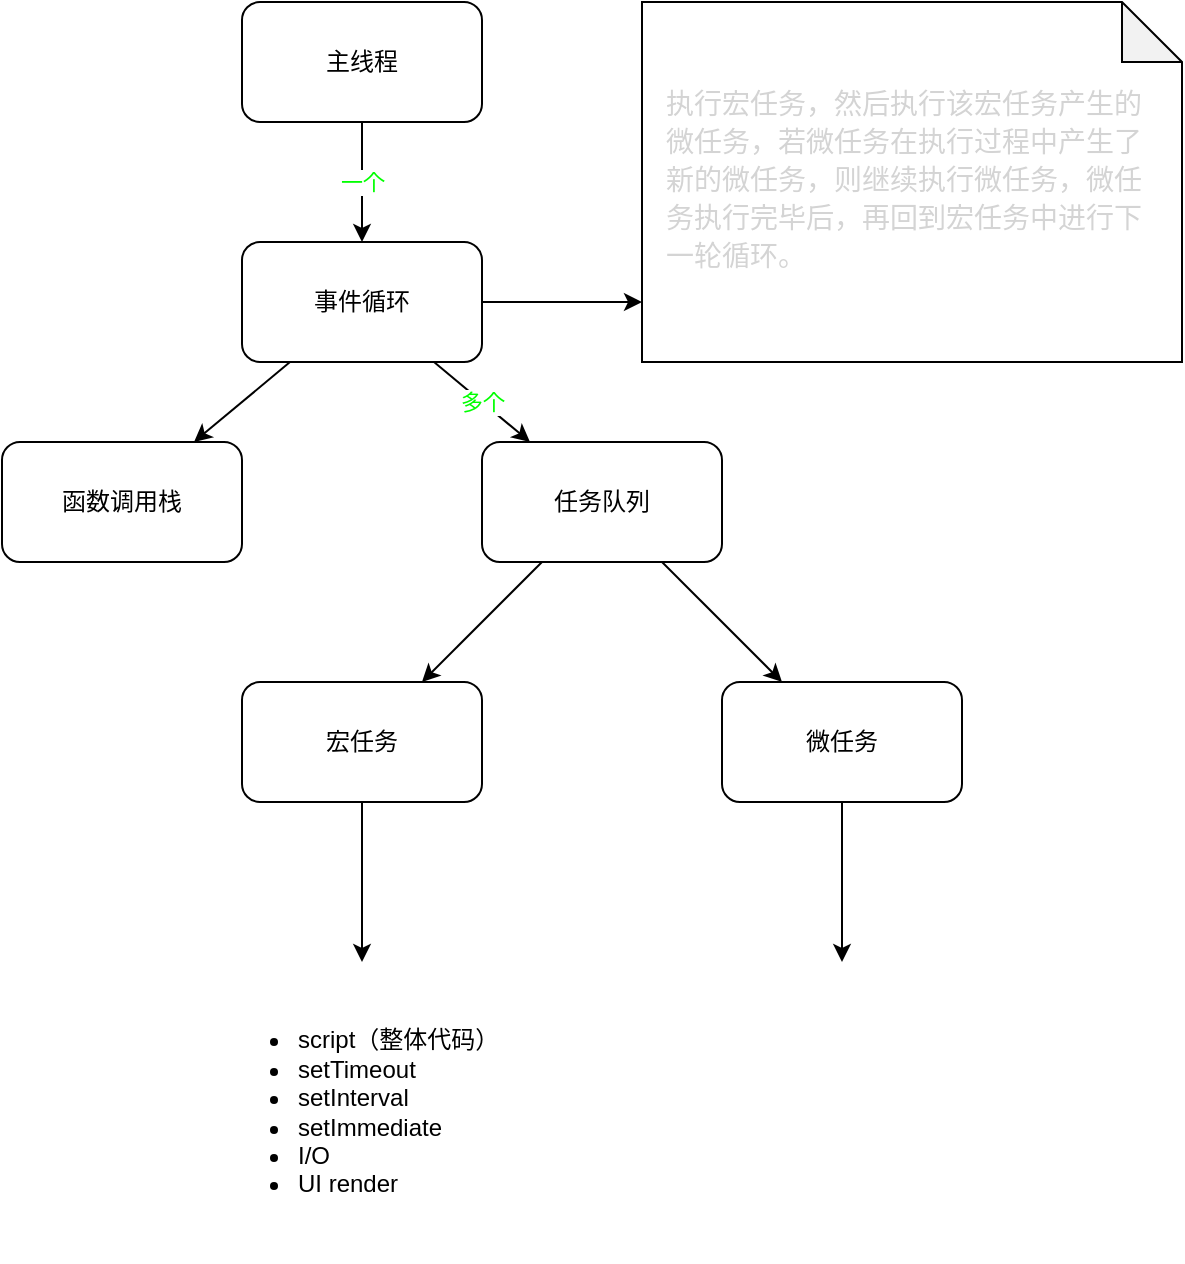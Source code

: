<mxfile>
    <diagram id="C6EGB75vtfE1Xjx_pECf" name="第 1 页">
        <mxGraphModel dx="2014" dy="790" grid="1" gridSize="10" guides="1" tooltips="1" connect="1" arrows="1" fold="1" page="1" pageScale="1" pageWidth="827" pageHeight="1169" math="0" shadow="0">
            <root>
                <mxCell id="0"/>
                <mxCell id="1" parent="0"/>
                <mxCell id="4" value="" style="edgeStyle=none;html=1;" edge="1" parent="1" source="2" target="3">
                    <mxGeometry relative="1" as="geometry"/>
                </mxCell>
                <mxCell id="6" value="多个" style="edgeStyle=none;html=1;fontColor=#00FF00;" edge="1" parent="1" source="2" target="5">
                    <mxGeometry relative="1" as="geometry"/>
                </mxCell>
                <mxCell id="22" value="" style="edgeStyle=none;html=1;fontColor=#FFFFFF;" edge="1" parent="1" source="2">
                    <mxGeometry relative="1" as="geometry">
                        <mxPoint x="439" y="210" as="targetPoint"/>
                    </mxGeometry>
                </mxCell>
                <mxCell id="2" value="事件循环" style="rounded=1;whiteSpace=wrap;html=1;" vertex="1" parent="1">
                    <mxGeometry x="239" y="180" width="120" height="60" as="geometry"/>
                </mxCell>
                <mxCell id="3" value="函数调用栈" style="whiteSpace=wrap;html=1;rounded=1;" vertex="1" parent="1">
                    <mxGeometry x="119" y="280" width="120" height="60" as="geometry"/>
                </mxCell>
                <mxCell id="8" value="" style="edgeStyle=none;html=1;" edge="1" parent="1" source="5" target="7">
                    <mxGeometry relative="1" as="geometry"/>
                </mxCell>
                <mxCell id="10" value="" style="edgeStyle=none;html=1;" edge="1" parent="1" source="5" target="9">
                    <mxGeometry relative="1" as="geometry"/>
                </mxCell>
                <mxCell id="5" value="任务队列" style="whiteSpace=wrap;html=1;rounded=1;" vertex="1" parent="1">
                    <mxGeometry x="359" y="280" width="120" height="60" as="geometry"/>
                </mxCell>
                <mxCell id="12" value="" style="edgeStyle=none;html=1;" edge="1" parent="1" source="7" target="11">
                    <mxGeometry relative="1" as="geometry"/>
                </mxCell>
                <mxCell id="7" value="宏任务" style="whiteSpace=wrap;html=1;rounded=1;" vertex="1" parent="1">
                    <mxGeometry x="239" y="400" width="120" height="60" as="geometry"/>
                </mxCell>
                <mxCell id="19" value="" style="edgeStyle=none;html=1;fontColor=#00FF00;" edge="1" parent="1" source="9">
                    <mxGeometry relative="1" as="geometry">
                        <mxPoint x="539" y="540" as="targetPoint"/>
                    </mxGeometry>
                </mxCell>
                <mxCell id="9" value="微任务" style="whiteSpace=wrap;html=1;rounded=1;" vertex="1" parent="1">
                    <mxGeometry x="479" y="400" width="120" height="60" as="geometry"/>
                </mxCell>
                <mxCell id="11" value="&lt;ul&gt;&lt;li&gt;script（整体代码）&lt;/li&gt;&lt;li&gt;setTimeout&lt;/li&gt;&lt;li&gt;setInterval&lt;/li&gt;&lt;li&gt;setImmediate&lt;/li&gt;&lt;li&gt;I/O&lt;/li&gt;&lt;li&gt;UI render&lt;/li&gt;&lt;/ul&gt;" style="text;strokeColor=none;fillColor=none;html=1;whiteSpace=wrap;verticalAlign=middle;overflow=hidden;labelBorderColor=#FFFFFF;" vertex="1" parent="1">
                    <mxGeometry x="224" y="540" width="150" height="150" as="geometry"/>
                </mxCell>
                <mxCell id="16" value="一个" style="edgeStyle=none;html=1;fontColor=#00FF00;" edge="1" parent="1" source="13" target="2">
                    <mxGeometry relative="1" as="geometry"/>
                </mxCell>
                <mxCell id="13" value="主线程" style="whiteSpace=wrap;html=1;rounded=1;" vertex="1" parent="1">
                    <mxGeometry x="239" y="60" width="120" height="60" as="geometry"/>
                </mxCell>
                <mxCell id="20" value="&lt;ul&gt;&lt;li&gt;process.nextTick&lt;/li&gt;&lt;li&gt;Promise&lt;/li&gt;&lt;li&gt;Async/Await（Promise语法糖）&lt;/li&gt;&lt;li&gt;MutaionObserver（html5新特性）&lt;/li&gt;&lt;/ul&gt;" style="text;strokeColor=none;fillColor=none;html=1;whiteSpace=wrap;verticalAlign=middle;overflow=hidden;fontColor=#FFFFFF;labelBorderColor=#FFFFFF;" vertex="1" parent="1">
                    <mxGeometry x="424" y="510" width="230" height="160" as="geometry"/>
                </mxCell>
                <mxCell id="25" value="&lt;div style=&quot;color: rgb(212, 212, 212); font-family: consolas, &amp;quot;courier new&amp;quot;, monospace; font-size: 14px; line-height: 19px;&quot;&gt;执行宏任务，然后执行该宏任务产生的微任务，若微任务在执行过程中产生了新的微任务，则继续执行微任务，微任务执行完毕后，再回到宏任务中进行下一轮循环。&lt;/div&gt;" style="shape=note;whiteSpace=wrap;html=1;backgroundOutline=1;darkOpacity=0.05;fontColor=#FFFFFF;align=left;spacingLeft=10;spacingRight=10;" vertex="1" parent="1">
                    <mxGeometry x="439" y="60" width="270" height="180" as="geometry"/>
                </mxCell>
            </root>
        </mxGraphModel>
    </diagram>
</mxfile>